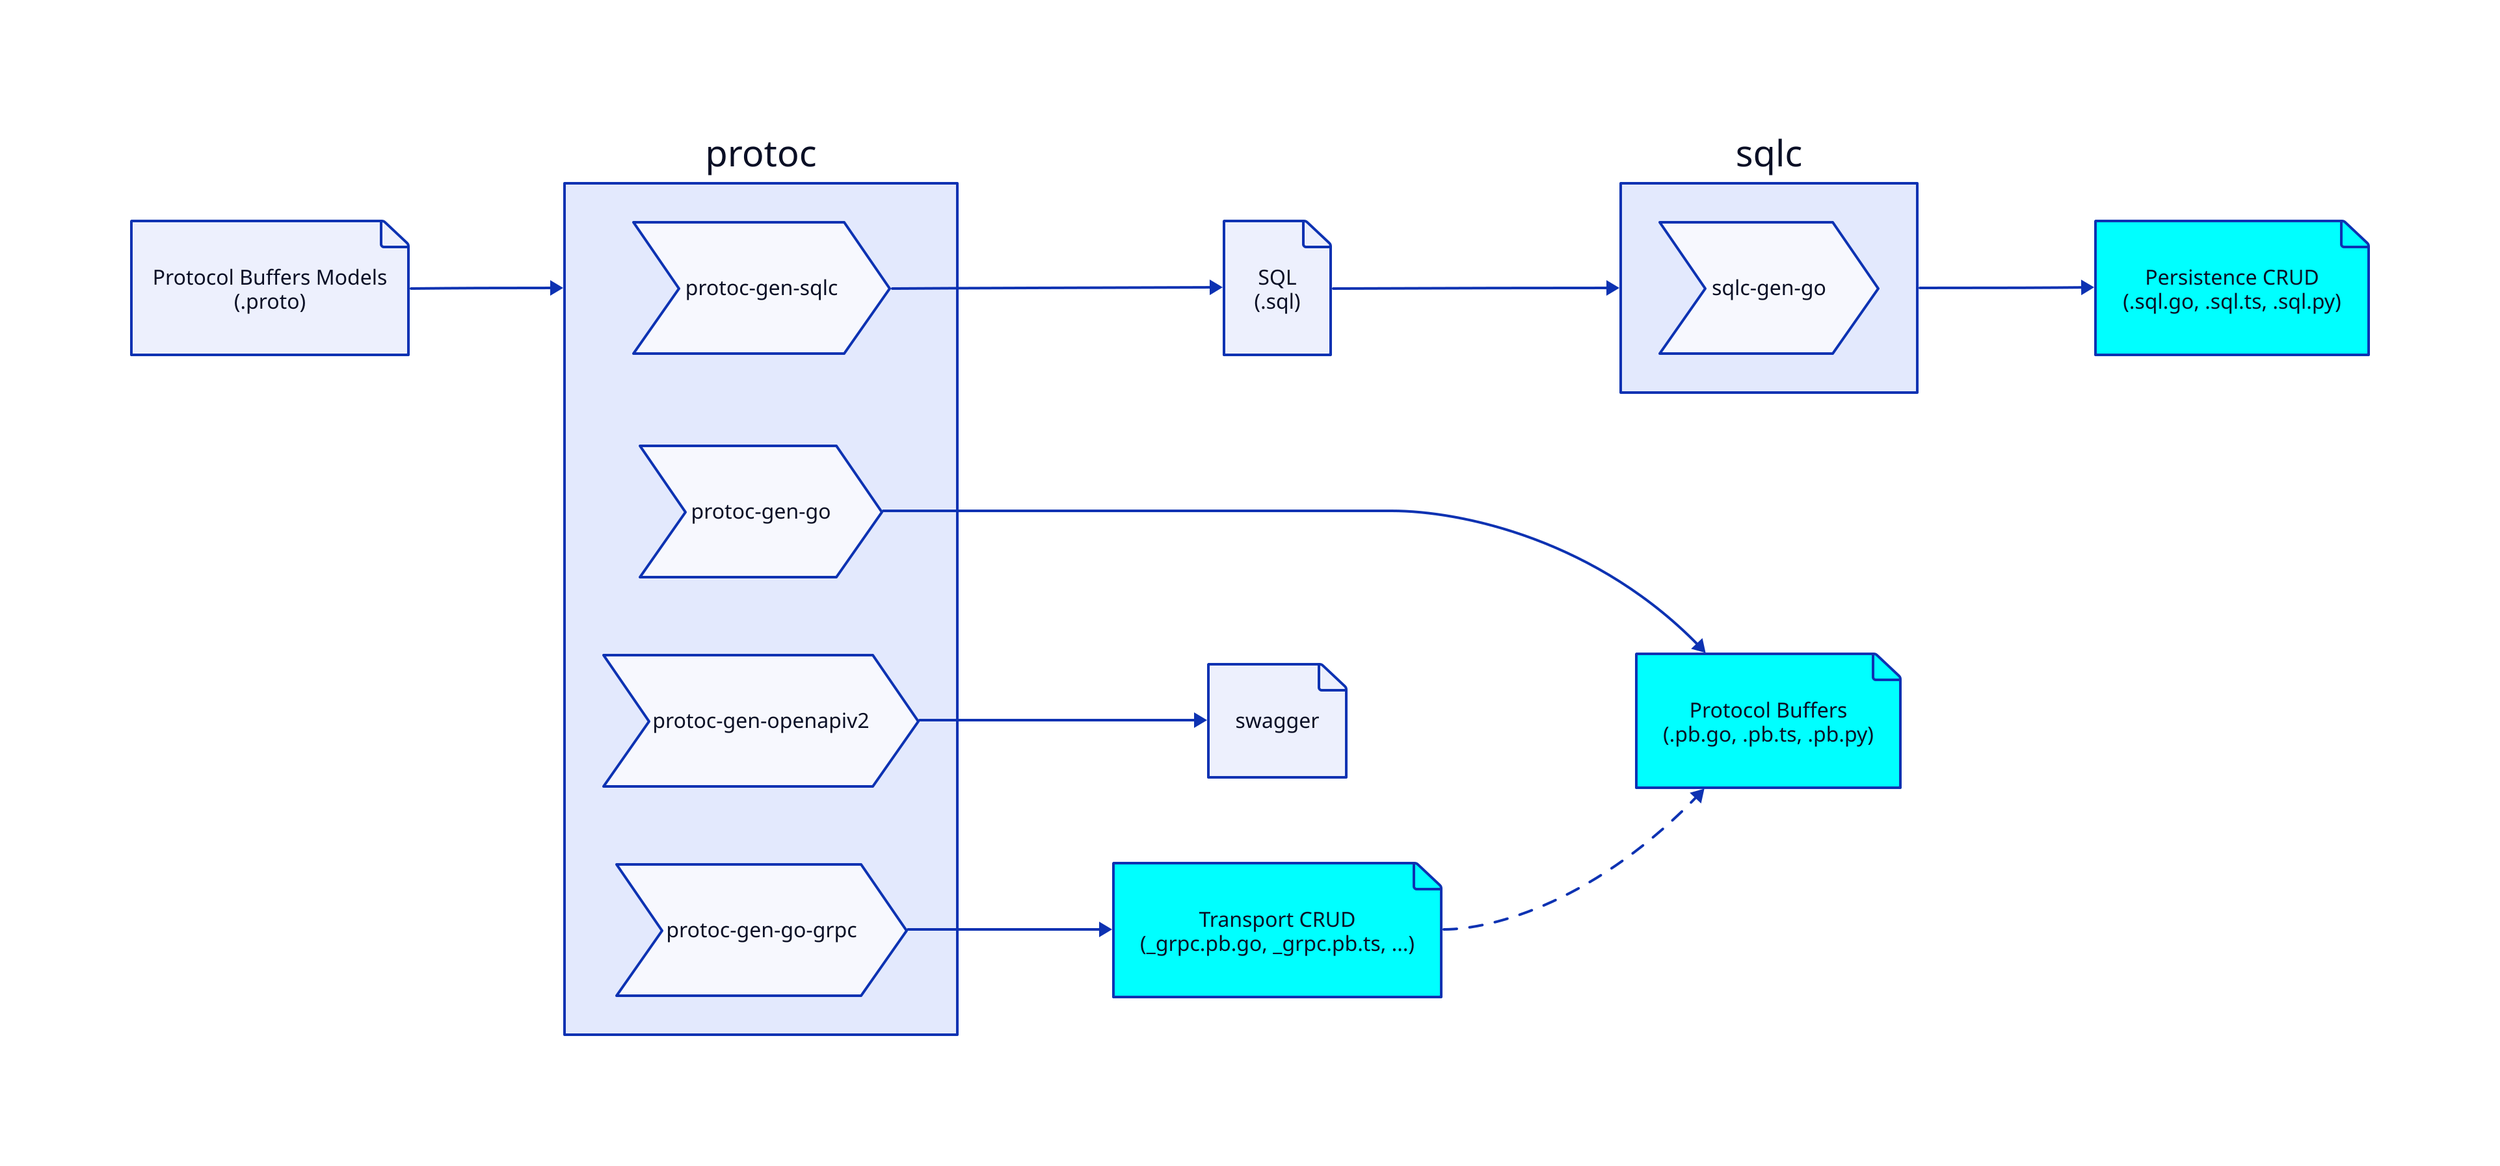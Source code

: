 direction: right

pb: Protocol Buffers Models\n(.proto) {
  shape: page
}

protoc: {
  protoc-gen-go: {
    shape: step
  }

  protoc-gen-go-grpc: {
    shape: step
  }

  protoc-gen-sqlc: {
    shape: step
  }

  protoc-gen-openapiv2: {
    shape: step
  }
}

sql: SQL\n(.sql) {
  shape: page
}

sqlc: {
  sqlc-gen-go: {
    shape: step
  }
}

go-crud-sql: Persistence CRUD\n(.sql.go, .sql.ts, .sql.py) {
  shape: page
  style: {
    fill: cyan
  }
}

go-crud-grpc: Transport CRUD\n(_grpc.pb.go, _grpc.pb.ts, ...) {
  shape: page
  style: {
    fill: cyan
  }
}

go-pb: Protocol Buffers\n(.pb.go, .pb.ts, .pb.py) {
  shape: page
  style: {
    fill: cyan
  }
}

swagger: {
  shape: page
}

pb -> protoc
protoc.protoc-gen-sqlc -> sql
sql -> sqlc -> go-crud-sql
protoc.protoc-gen-go -> go-pb
protoc.protoc-gen-go-grpc -> go-crud-grpc
protoc.protoc-gen-openapiv2 -> swagger

go-crud-grpc -> go-pb: {
  style: {
    animated: true
  }
}
